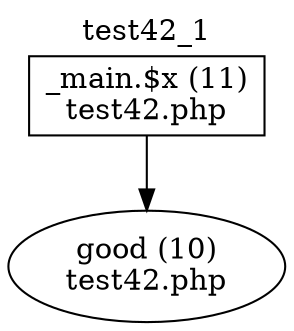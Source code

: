 digraph cfg {
  label="test42_1";
  labelloc=t;
  n1 [shape=box, label="_main.$x (11)\ntest42.php"];
  n2 [shape=ellipse, label="good (10)\ntest42.php"];
  n1 -> n2;
}
